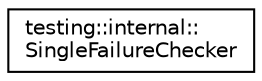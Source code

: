 digraph "Graphical Class Hierarchy"
{
  edge [fontname="Helvetica",fontsize="10",labelfontname="Helvetica",labelfontsize="10"];
  node [fontname="Helvetica",fontsize="10",shape=record];
  rankdir="LR";
  Node1 [label="testing::internal::\lSingleFailureChecker",height=0.2,width=0.4,color="black", fillcolor="white", style="filled",URL="$classtesting_1_1internal_1_1_single_failure_checker.html"];
}
